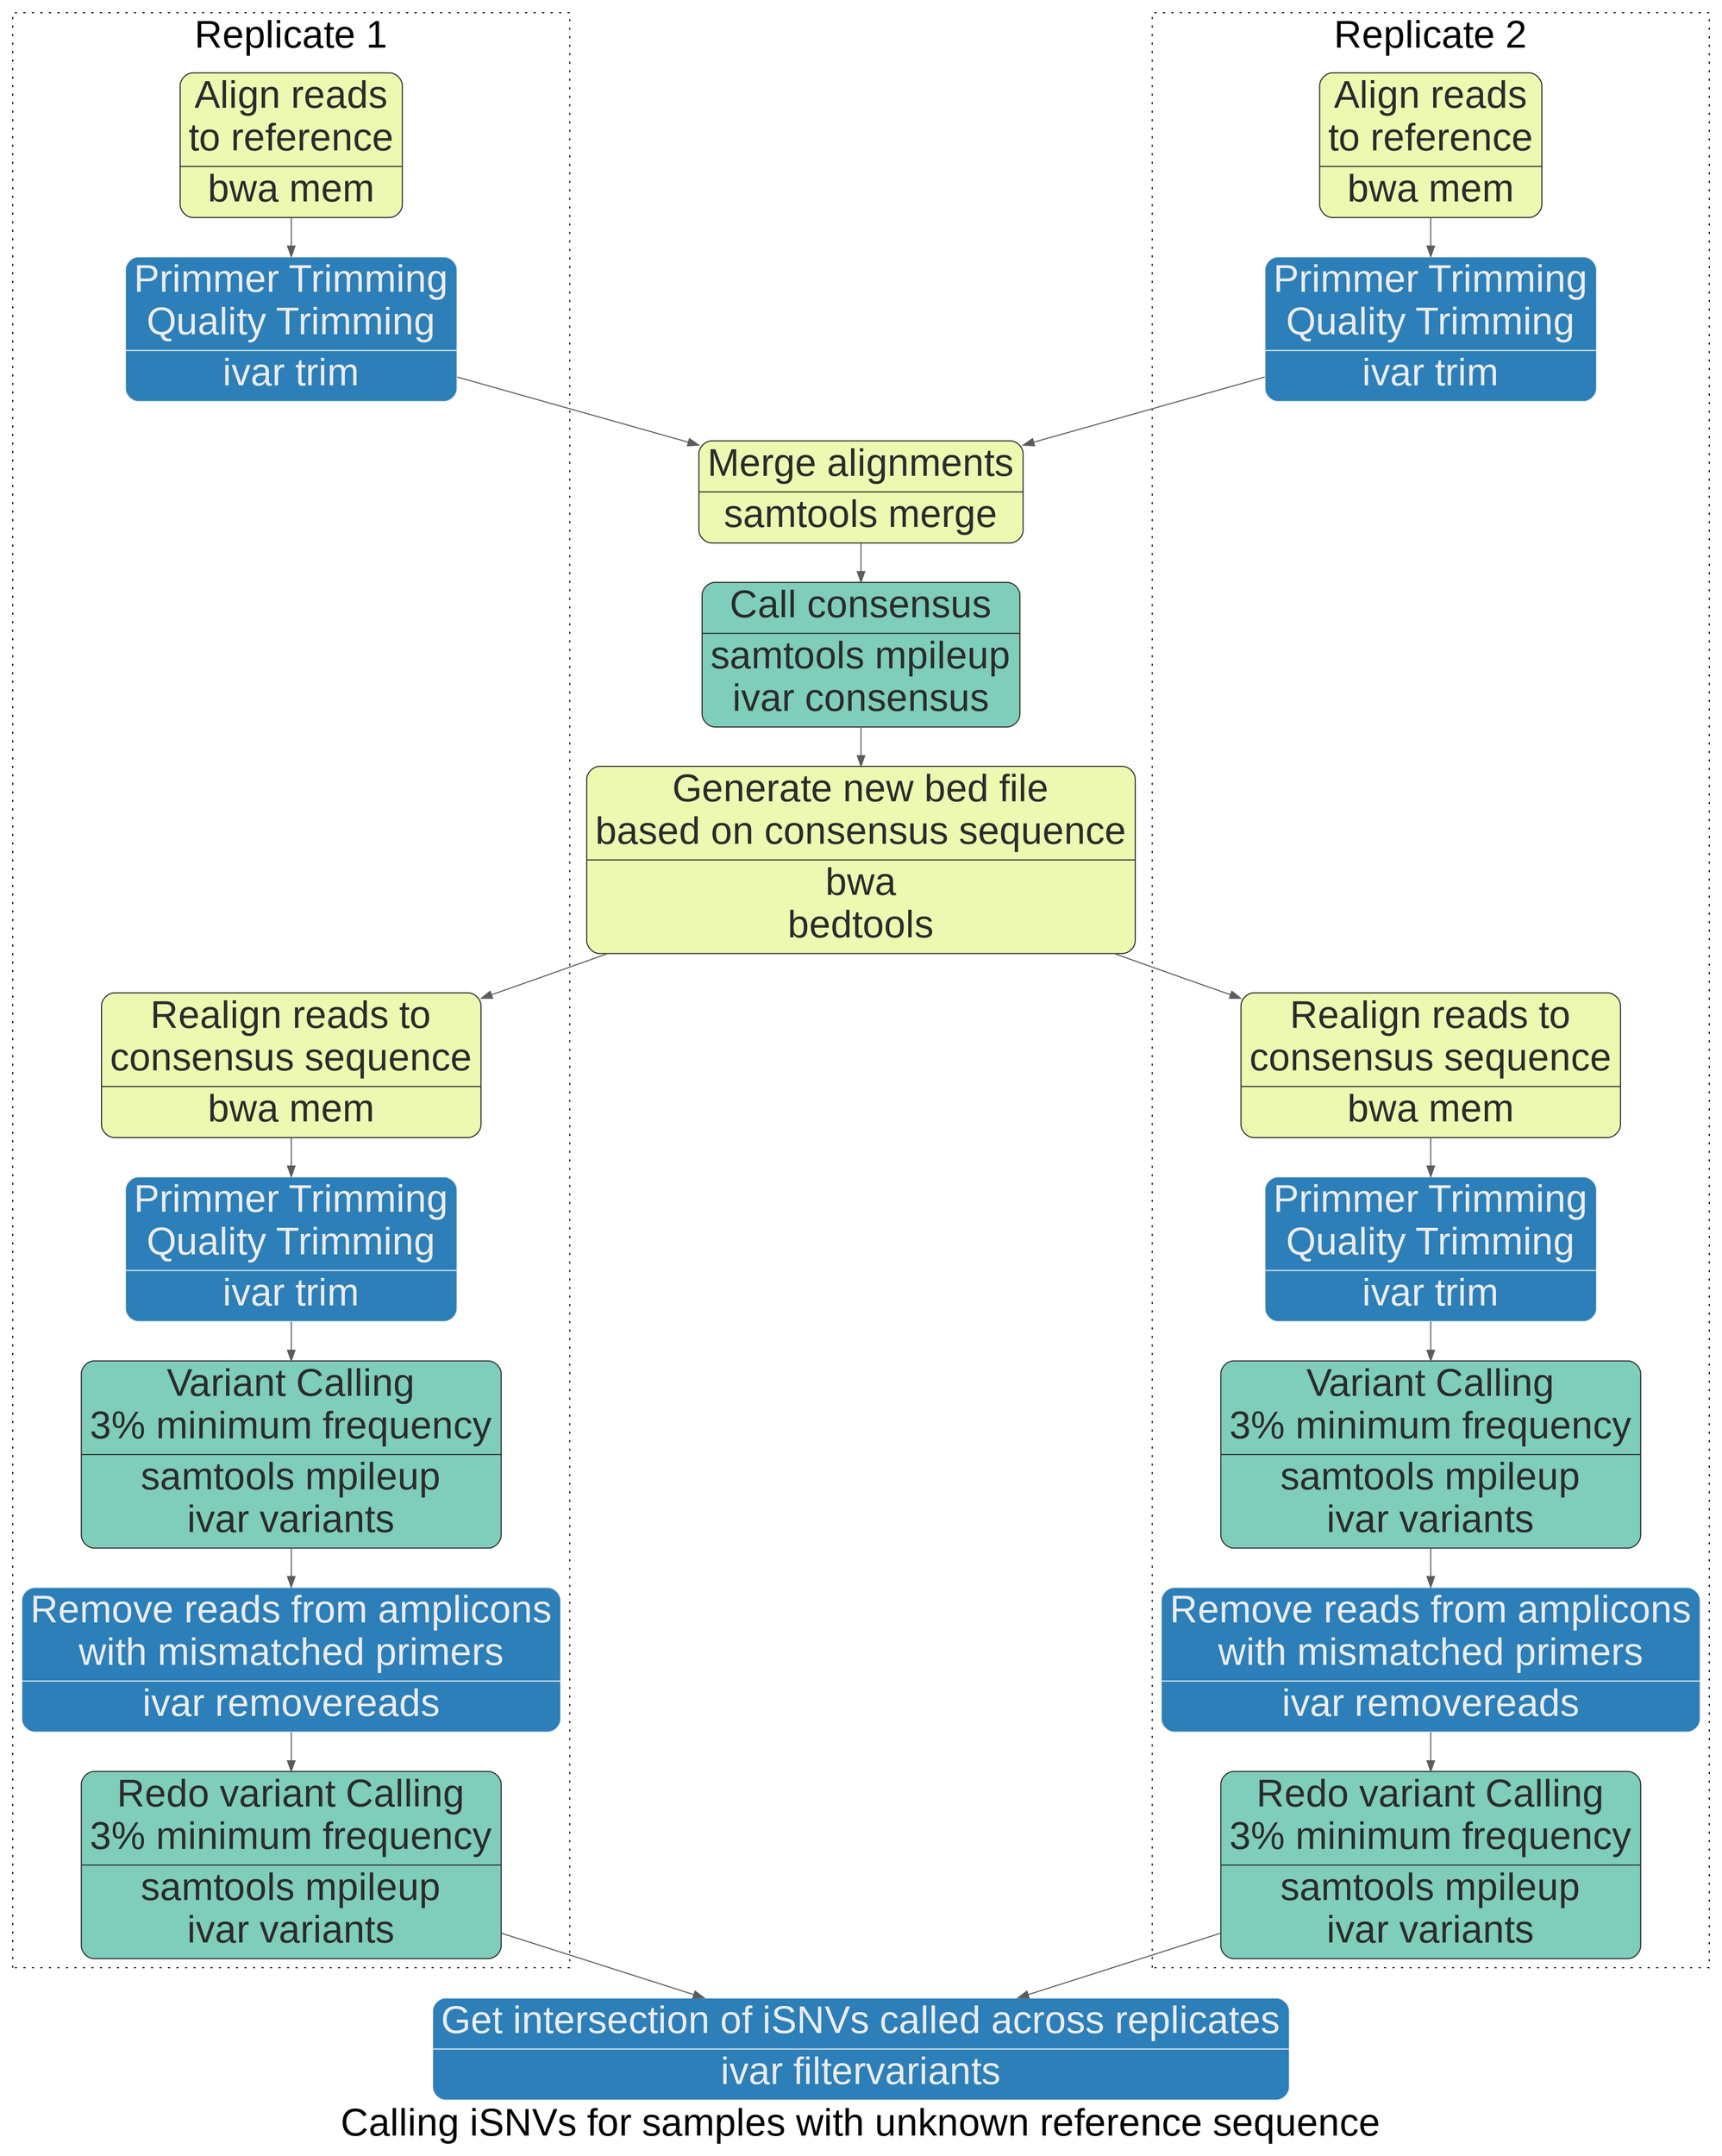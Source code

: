 digraph fc{
	label="Calling iSNVs for samples with unknown reference sequence";
	fontname="arial";
	nodesep=0.8;
	fontsize=36;
	node [shape=Mrecord,
	      color="#2b2b2b",
	      fillcolor="#ececec",
	      style="filled,solid",
	      fontsize=36,
	      fontname = "arial",
	      fontcolor="#2b2b2b"]
	edge[color="#5c5c5c"];

        subgraph cluster_rep1{
		label="Replicate 1";
		group=outermain;
		graph[style=dotted];
		align1 [label="{Align reads\nto reference | bwa mem}",
			fillcolor="/ylgnbu3/1",
			color="#2b2b2b",
			fontcolor="#2b2b2b",
			group=rep1];
		trim1 [label="{Primmer Trimming\nQuality Trimming | ivar trim}",
		       fillcolor="/ylgnbu3/3",
		       color="#ececec",
		       fontcolor="#ececec",
		       group=rep1];
		realign1 [label="{Realign reads to\nconsensus sequence | bwa mem}",
			fillcolor="/ylgnbu3/1",
			color="#2b2b2b",
			fontcolor="#2b2b2b",
			group=rep1];
		retrim1 [label="{Primmer Trimming\nQuality Trimming | ivar trim}",
		       fillcolor="/ylgnbu3/3",
		       color="#ececec",
		       fontcolor="#ececec",
		       group=rep1];
		o1[style=invis group=rep1];
		vc1 [label="{Variant Calling\n3% minimum frequency | samtools mpileup\nivar variants}",
		     fillcolor="/ylgnbu3/2",
		     color="#2b2b2b",
		     fontcolor="#2b2b2b",
		     group=rep1];
		rr1 [label="{Remove reads from amplicons\nwith mismatched primers | ivar removereads}",
		     fillcolor="/ylgnbu3/3",
		     color="#ececec",
		     fontcolor="#ececec",
		     group=rep1];
		vc2_1 [label="{Redo variant Calling\n3% minimum frequency | samtools mpileup\nivar variants}",
		       fillcolor="/ylgnbu3/2",
		       color="#2b2b2b",
		       fontcolor="#2b2b2b",
		       group=rep1];
	}

        subgraph cluster_rep2{
		label="Replicate 2";
		graph[style=dotted];
		group=outermain;
		align2 [label="{Align reads\nto reference | bwa mem}",
			fillcolor="/ylgnbu3/1",
			color="#2b2b2b",
			fontcolor="#2b2b2b",
			group=rep2];
		trim2 [label="{Primmer Trimming\nQuality Trimming | ivar trim}",
		       fillcolor="/ylgnbu3/3",
		       color="#ececec",
		       fontcolor="#ececec",
		       group=rep2];
		realign2 [label="{Realign reads to\nconsensus sequence | bwa mem}",
			fillcolor="/ylgnbu3/1",
			color="#2b2b2b",
			fontcolor="#2b2b2b",
			group=rep2];
		retrim2 [label="{Primmer Trimming\nQuality Trimming | ivar trim}",
		       fillcolor="/ylgnbu3/3",
		       color="#ececec",
		       fontcolor="#ececec",
		       group=rep2];
		o2[style=invis group=rep2];
		vc2 [label="{Variant Calling\n3% minimum frequency | samtools mpileup\nivar variants}",
		     fillcolor="/ylgnbu3/2",
		     color="#2b2b2b",
		     fontcolor="#2b2b2b",
		     group=rep2];
		rr2 [label="{Remove reads from amplicons\nwith mismatched primers | ivar removereads}",
		     fillcolor="/ylgnbu3/3",
		     color="#ececec",
		     fontcolor="#ececec",
		     group=rep2];
		vc2_2 [label="{Redo variant Calling\n3% minimum frequency | samtools mpileup\nivar variants}",
		       fillcolor="/ylgnbu3/2",
		       color="#2b2b2b",
		       fontcolor="#2b2b2b",
		       group=rep2];
        }

	subgraph cluster_common{
		label="";
		graph[style=invis];
		newrank=true;
		mrg[label="{Merge alignments | samtools merge}",
			fillcolor="/ylgnbu3/1",
			color="#2b2b2b",
			fontcolor="#2b2b2b",
		    ];
		cns[label="{Call consensus | samtools mpileup\nivar consensus}",
		       fillcolor="/ylgnbu3/2",
		       color="#2b2b2b",
		       fontcolor="#2b2b2b"];
		bed [label="{Generate new bed file\nbased on consensus sequence | bwa\nbedtools}",
			fillcolor="/ylgnbu3/1",
			color="#2b2b2b",
			fontcolor="#2b2b2b",
		     ];
	}

	subgraph combine{
		group=outermain;
		c [label="{Get intersection of iSNVs called across replicates | ivar filtervariants}",
		       fillcolor="/ylgnbu3/3",
		       color="#ececec",
		       fontcolor="#ececec"];
	}

	// subgraph cluster_commands{
	// 	label="Commands";
	// 	graph[penwidth=0];
	// 	node [shape=record,
	// 	      color="#2b2b2b",
	// 	      fillcolor="#ececec",
	// 	      style="filled,solid",
	// 	      fontsize=18,
	// 	      fontname = "arial bold italic",
	// 	      fontcolor="#2b2b2b"];
	// 	aligncmd [label="bwa mem ... \l"];
	// 	trimcmd [label="ivar trim ... \lsamtools sort ...\lsamtools index ..."];
	// 	oc[style=invis];
	// 	align1cmd [label="bwa mem ... \l"];
	// 	trim1cmd [label="ivar trim ... \lsamtools sort ...\lsamtools index ..."];
	// 	mrgcmd [label="samtools merge ...\l"];
	// 	cnscmd [label="samtools mpileup ... \| ivar consensus ... \l"];
	// 	bedcmd [label="bwa mem ...\lbedtools bamtobed ... \l"];
	// 	vc1cmd [label="samtools mpileup ... \| ivar variants ... \l"];
	// 	rrcmd [label="ivar getmasked ... \livar removereads ... \l"];
	// 	vc2cmd [label="samtools mpileup ... \| ivar variants ... \l"];
	// 	combinecmd [label="ivar filtervariants ... \l"];
	// }

	trim1 -> mrg;
	trim2 -> mrg;
	mrg -> cns;
	bed -> realign1;
	bed -> realign2;
	cns -> bed;
	align1 -> trim1;
	align2 -> trim2;
	trim1 -> o1[style=invis];
	o1-> realign1[style=invis];
	trim2 -> o2[style=invis];
	o2 -> realign2[style=invis];
	realign1 -> retrim1 -> vc1 -> rr1 -> vc2_1 -> c;
	realign2 -> retrim2 -> vc2 -> rr2 -> vc2_2 -> c;
	// aligncmd->trimcmd->mrgcmd->cnscmd->bedcmd->align1cmd->trim1cmd->vc1cmd->rrcmd->vc2cmd->combinecmd[style=invis];
}
